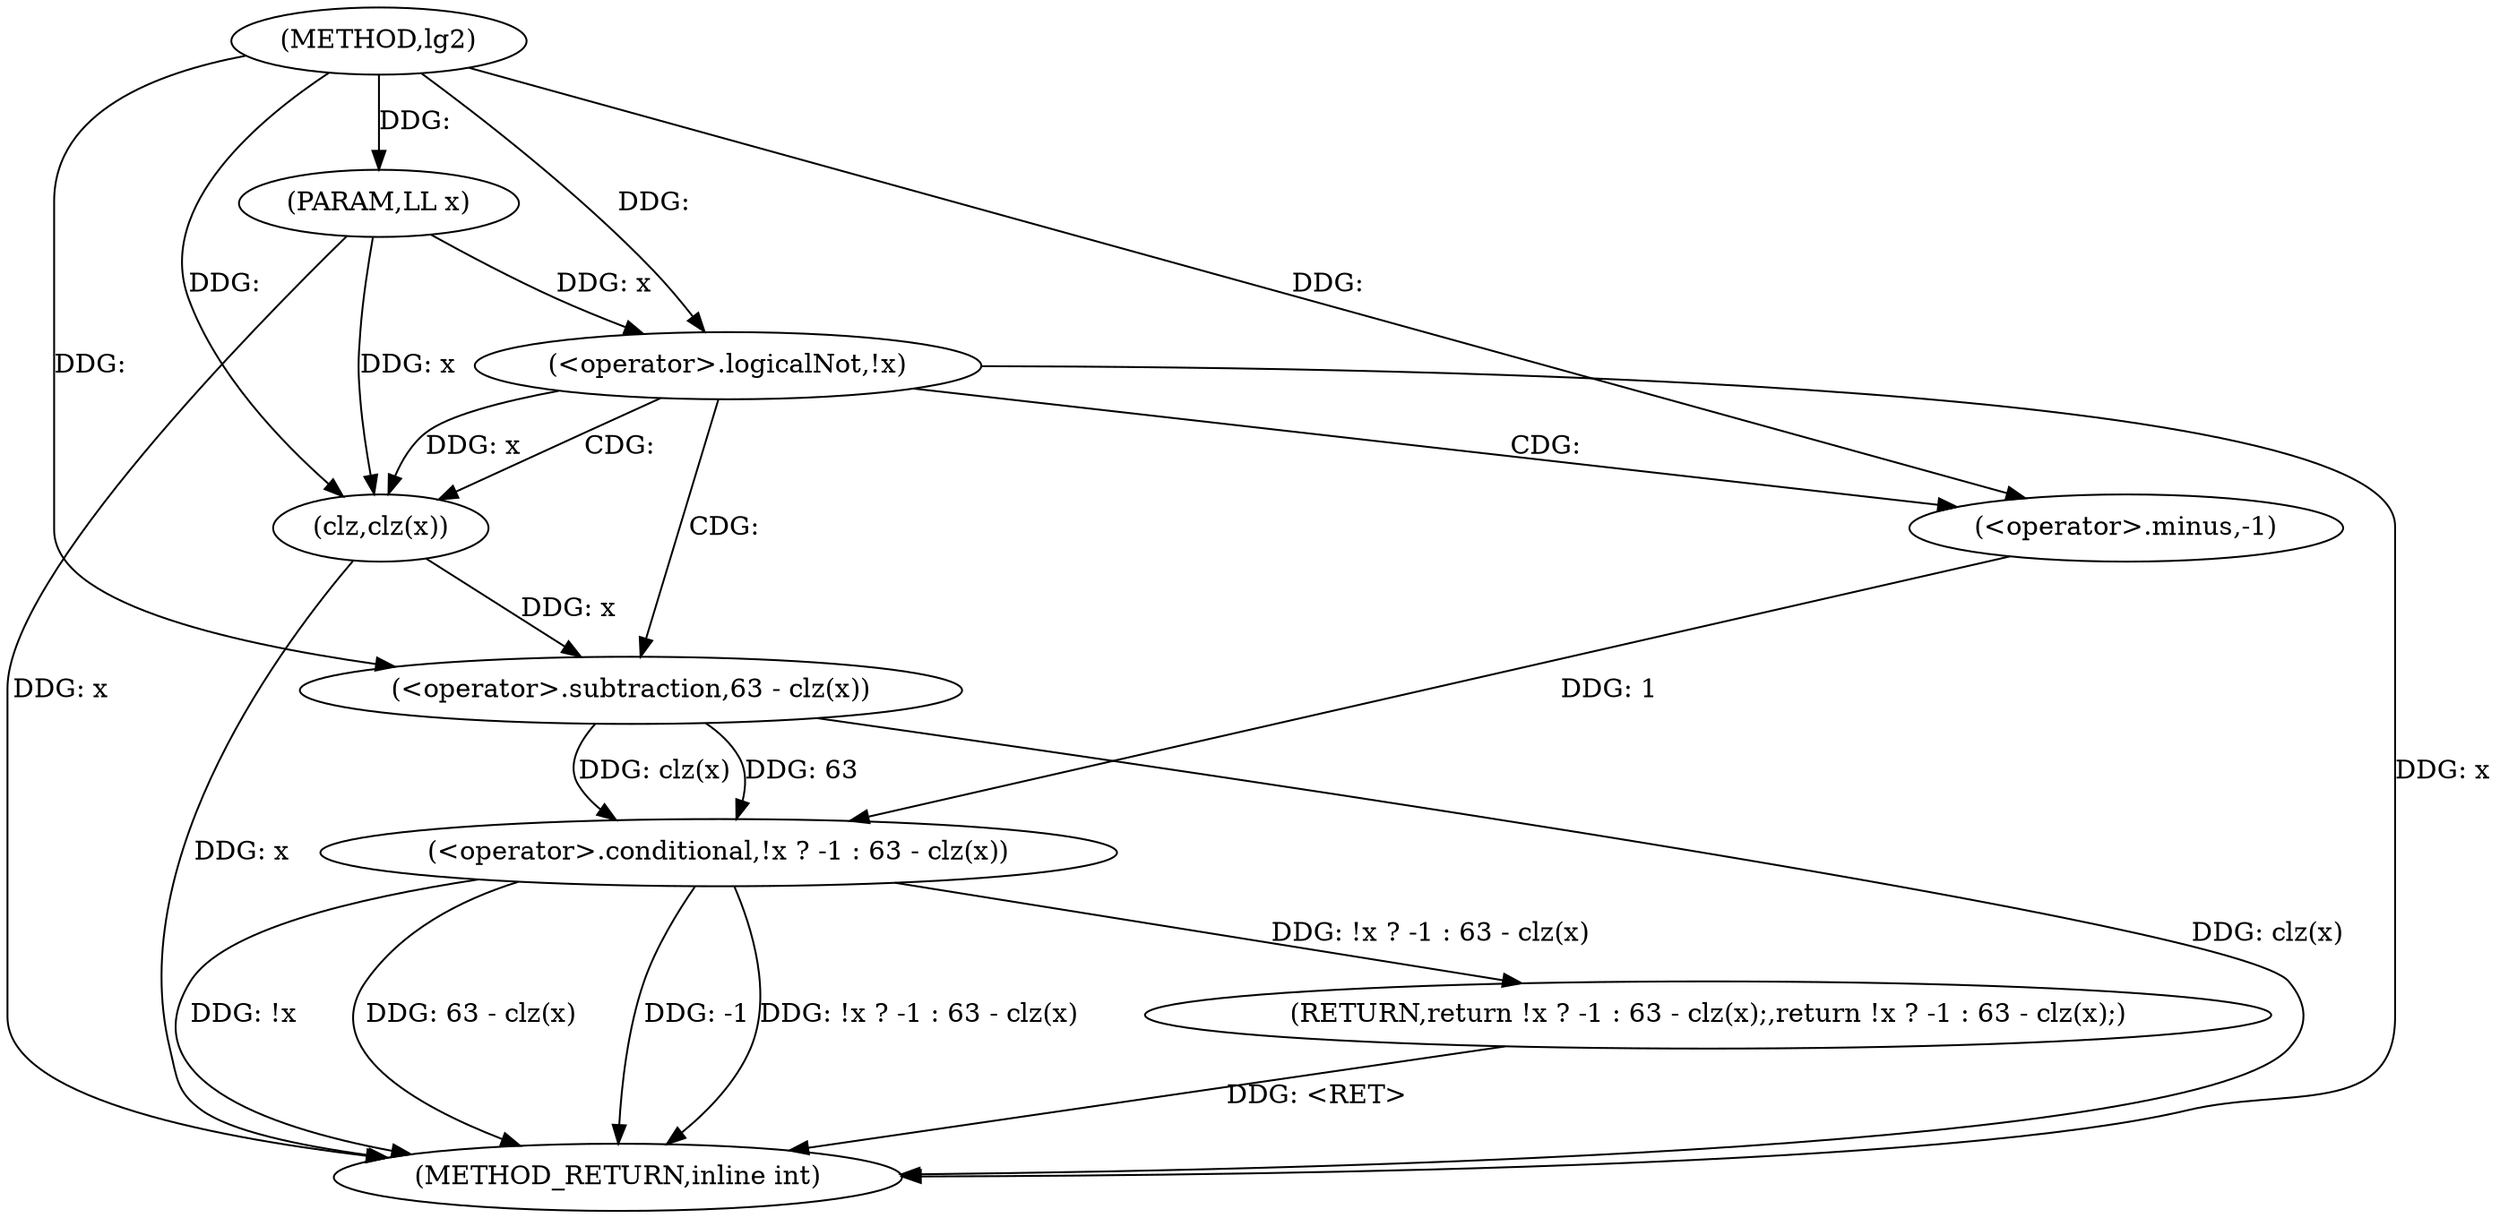 digraph "lg2" {  
"1001845" [label = "(METHOD,lg2)" ]
"1001858" [label = "(METHOD_RETURN,inline int)" ]
"1001846" [label = "(PARAM,LL x)" ]
"1001848" [label = "(RETURN,return !x ? -1 : 63 - clz(x);,return !x ? -1 : 63 - clz(x);)" ]
"1001849" [label = "(<operator>.conditional,!x ? -1 : 63 - clz(x))" ]
"1001850" [label = "(<operator>.logicalNot,!x)" ]
"1001852" [label = "(<operator>.minus,-1)" ]
"1001854" [label = "(<operator>.subtraction,63 - clz(x))" ]
"1001856" [label = "(clz,clz(x))" ]
  "1001848" -> "1001858"  [ label = "DDG: <RET>"] 
  "1001846" -> "1001858"  [ label = "DDG: x"] 
  "1001850" -> "1001858"  [ label = "DDG: x"] 
  "1001849" -> "1001858"  [ label = "DDG: !x"] 
  "1001856" -> "1001858"  [ label = "DDG: x"] 
  "1001854" -> "1001858"  [ label = "DDG: clz(x)"] 
  "1001849" -> "1001858"  [ label = "DDG: 63 - clz(x)"] 
  "1001849" -> "1001858"  [ label = "DDG: -1"] 
  "1001849" -> "1001858"  [ label = "DDG: !x ? -1 : 63 - clz(x)"] 
  "1001845" -> "1001846"  [ label = "DDG: "] 
  "1001849" -> "1001848"  [ label = "DDG: !x ? -1 : 63 - clz(x)"] 
  "1001852" -> "1001849"  [ label = "DDG: 1"] 
  "1001854" -> "1001849"  [ label = "DDG: 63"] 
  "1001854" -> "1001849"  [ label = "DDG: clz(x)"] 
  "1001846" -> "1001850"  [ label = "DDG: x"] 
  "1001845" -> "1001850"  [ label = "DDG: "] 
  "1001845" -> "1001852"  [ label = "DDG: "] 
  "1001845" -> "1001854"  [ label = "DDG: "] 
  "1001856" -> "1001854"  [ label = "DDG: x"] 
  "1001850" -> "1001856"  [ label = "DDG: x"] 
  "1001846" -> "1001856"  [ label = "DDG: x"] 
  "1001845" -> "1001856"  [ label = "DDG: "] 
  "1001850" -> "1001852"  [ label = "CDG: "] 
  "1001850" -> "1001856"  [ label = "CDG: "] 
  "1001850" -> "1001854"  [ label = "CDG: "] 
}
